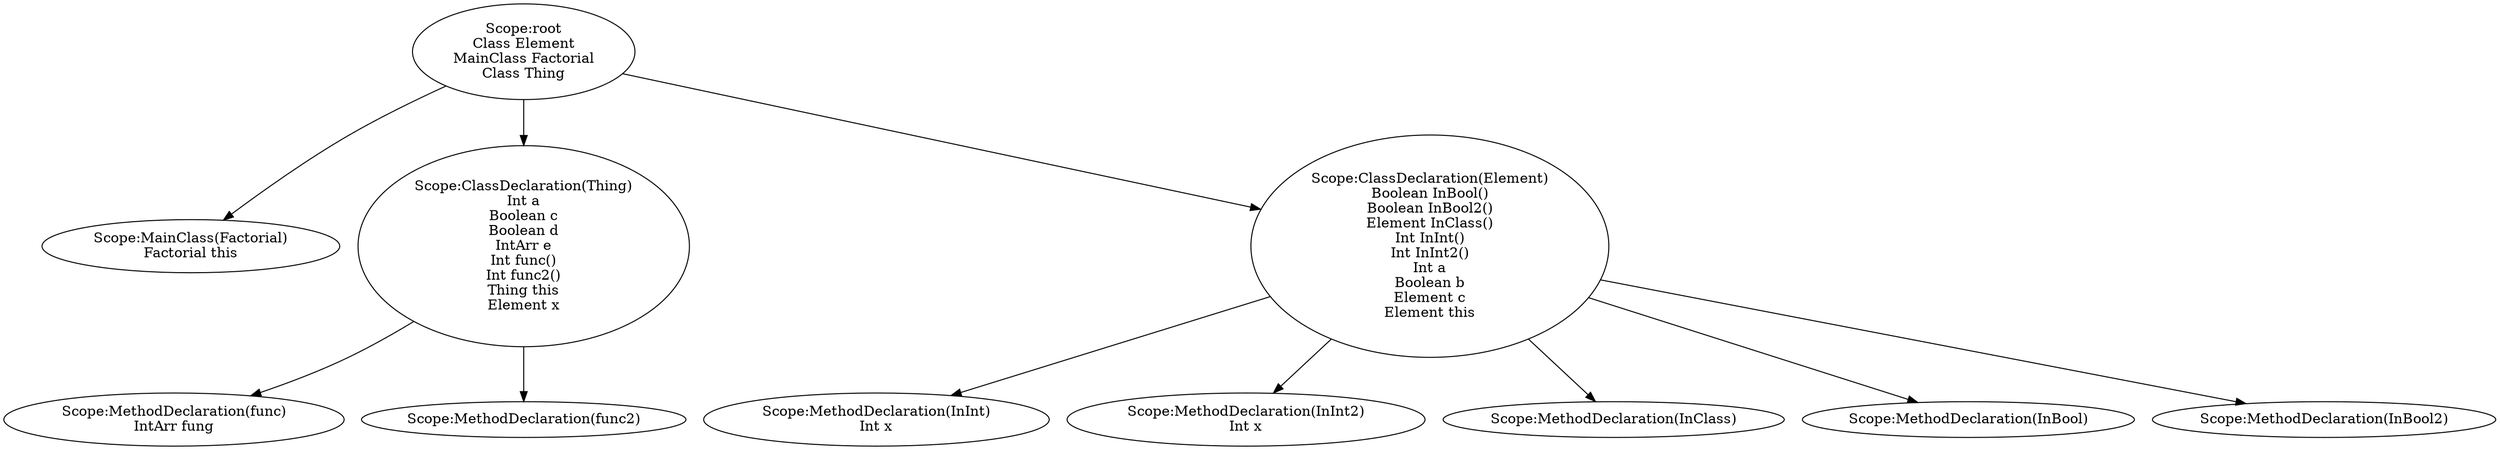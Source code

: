 digraph {
n0 [label="Scope:root
Class Element
MainClass Factorial
Class Thing
"];
n1 [label="Scope:MainClass(Factorial)
Factorial this
"];
n0 -> n1
n2 [label="Scope:ClassDeclaration(Thing)
Int a
Boolean c
Boolean d
IntArr e
Int func()
Int func2()
Thing this
Element x
"];
n3 [label="Scope:MethodDeclaration(func)
IntArr fung
"];
n2 -> n3
n4 [label="Scope:MethodDeclaration(func2)
"];
n2 -> n4
n0 -> n2
n5 [label="Scope:ClassDeclaration(Element)
Boolean InBool()
Boolean InBool2()
Element InClass()
Int InInt()
Int InInt2()
Int a
Boolean b
Element c
Element this
"];
n6 [label="Scope:MethodDeclaration(InInt)
Int x
"];
n5 -> n6
n7 [label="Scope:MethodDeclaration(InInt2)
Int x
"];
n5 -> n7
n8 [label="Scope:MethodDeclaration(InClass)
"];
n5 -> n8
n9 [label="Scope:MethodDeclaration(InBool)
"];
n5 -> n9
n10 [label="Scope:MethodDeclaration(InBool2)
"];
n5 -> n10
n0 -> n5
}

